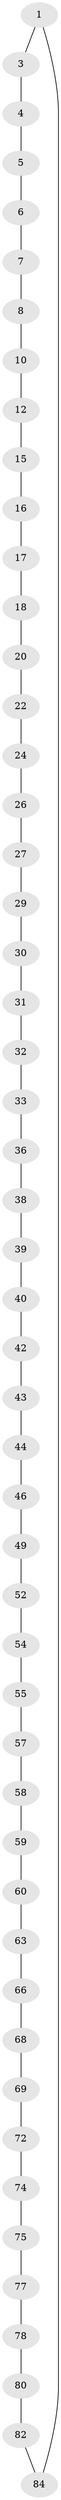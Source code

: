 // original degree distribution, {2: 1.0}
// Generated by graph-tools (version 1.1) at 2025/19/03/04/25 18:19:59]
// undirected, 51 vertices, 51 edges
graph export_dot {
graph [start="1"]
  node [color=gray90,style=filled];
  1 [super="+2"];
  3;
  4;
  5;
  6;
  7;
  8 [super="+9"];
  10 [super="+11"];
  12 [super="+13"];
  15;
  16;
  17;
  18 [super="+19"];
  20 [super="+21"];
  22 [super="+23"];
  24 [super="+25"];
  26;
  27 [super="+28"];
  29;
  30;
  31;
  32;
  33 [super="+34"];
  36 [super="+37"];
  38;
  39;
  40 [super="+41"];
  42;
  43;
  44 [super="+45"];
  46 [super="+47"];
  49 [super="+50"];
  52 [super="+53"];
  54;
  55 [super="+56"];
  57;
  58;
  59;
  60 [super="+61"];
  63 [super="+64"];
  66 [super="+67"];
  68;
  69 [super="+70"];
  72 [super="+73"];
  74;
  75 [super="+76"];
  77;
  78 [super="+79"];
  80 [super="+81"];
  82 [super="+83"];
  84 [super="+85"];
  1 -- 84;
  1 -- 3;
  3 -- 4;
  4 -- 5;
  5 -- 6;
  6 -- 7;
  7 -- 8;
  8 -- 10;
  10 -- 12;
  12 -- 15;
  15 -- 16;
  16 -- 17;
  17 -- 18;
  18 -- 20;
  20 -- 22;
  22 -- 24;
  24 -- 26;
  26 -- 27;
  27 -- 29;
  29 -- 30;
  30 -- 31;
  31 -- 32;
  32 -- 33;
  33 -- 36;
  36 -- 38;
  38 -- 39;
  39 -- 40;
  40 -- 42;
  42 -- 43;
  43 -- 44;
  44 -- 46;
  46 -- 49;
  49 -- 52;
  52 -- 54;
  54 -- 55;
  55 -- 57;
  57 -- 58;
  58 -- 59;
  59 -- 60;
  60 -- 63;
  63 -- 66;
  66 -- 68;
  68 -- 69;
  69 -- 72;
  72 -- 74;
  74 -- 75;
  75 -- 77;
  77 -- 78;
  78 -- 80;
  80 -- 82;
  82 -- 84;
}
